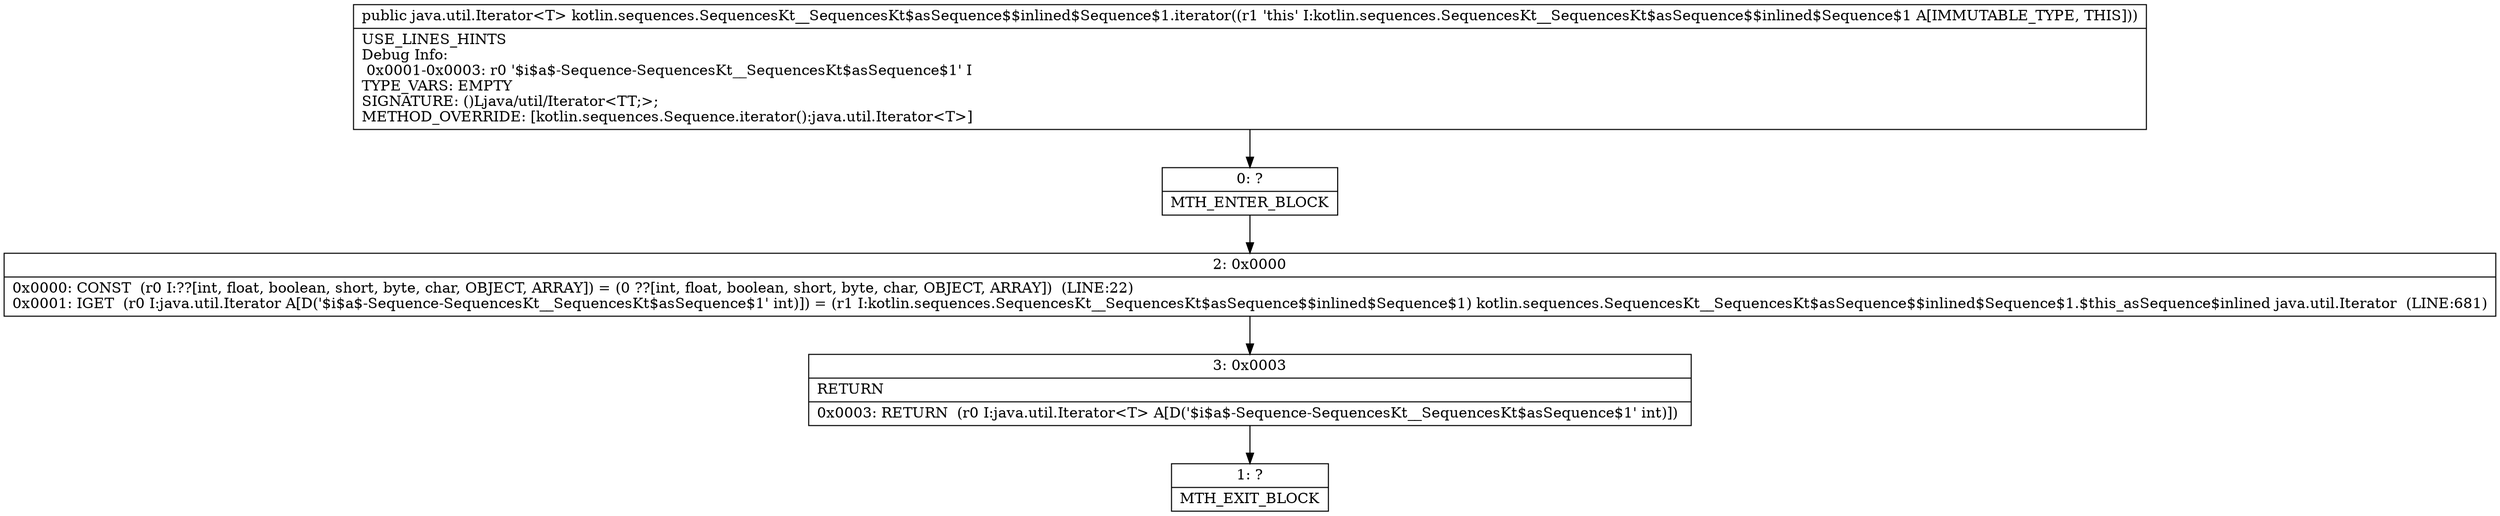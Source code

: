 digraph "CFG forkotlin.sequences.SequencesKt__SequencesKt$asSequence$$inlined$Sequence$1.iterator()Ljava\/util\/Iterator;" {
Node_0 [shape=record,label="{0\:\ ?|MTH_ENTER_BLOCK\l}"];
Node_2 [shape=record,label="{2\:\ 0x0000|0x0000: CONST  (r0 I:??[int, float, boolean, short, byte, char, OBJECT, ARRAY]) = (0 ??[int, float, boolean, short, byte, char, OBJECT, ARRAY])  (LINE:22)\l0x0001: IGET  (r0 I:java.util.Iterator A[D('$i$a$\-Sequence\-SequencesKt__SequencesKt$asSequence$1' int)]) = (r1 I:kotlin.sequences.SequencesKt__SequencesKt$asSequence$$inlined$Sequence$1) kotlin.sequences.SequencesKt__SequencesKt$asSequence$$inlined$Sequence$1.$this_asSequence$inlined java.util.Iterator  (LINE:681)\l}"];
Node_3 [shape=record,label="{3\:\ 0x0003|RETURN\l|0x0003: RETURN  (r0 I:java.util.Iterator\<T\> A[D('$i$a$\-Sequence\-SequencesKt__SequencesKt$asSequence$1' int)]) \l}"];
Node_1 [shape=record,label="{1\:\ ?|MTH_EXIT_BLOCK\l}"];
MethodNode[shape=record,label="{public java.util.Iterator\<T\> kotlin.sequences.SequencesKt__SequencesKt$asSequence$$inlined$Sequence$1.iterator((r1 'this' I:kotlin.sequences.SequencesKt__SequencesKt$asSequence$$inlined$Sequence$1 A[IMMUTABLE_TYPE, THIS]))  | USE_LINES_HINTS\lDebug Info:\l  0x0001\-0x0003: r0 '$i$a$\-Sequence\-SequencesKt__SequencesKt$asSequence$1' I\lTYPE_VARS: EMPTY\lSIGNATURE: ()Ljava\/util\/Iterator\<TT;\>;\lMETHOD_OVERRIDE: [kotlin.sequences.Sequence.iterator():java.util.Iterator\<T\>]\l}"];
MethodNode -> Node_0;Node_0 -> Node_2;
Node_2 -> Node_3;
Node_3 -> Node_1;
}

